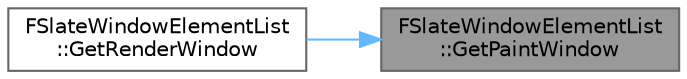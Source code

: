 digraph "FSlateWindowElementList::GetPaintWindow"
{
 // INTERACTIVE_SVG=YES
 // LATEX_PDF_SIZE
  bgcolor="transparent";
  edge [fontname=Helvetica,fontsize=10,labelfontname=Helvetica,labelfontsize=10];
  node [fontname=Helvetica,fontsize=10,shape=box,height=0.2,width=0.4];
  rankdir="RL";
  Node1 [id="Node000001",label="FSlateWindowElementList\l::GetPaintWindow",height=0.2,width=0.4,color="gray40", fillcolor="grey60", style="filled", fontcolor="black",tooltip=" "];
  Node1 -> Node2 [id="edge1_Node000001_Node000002",dir="back",color="steelblue1",style="solid",tooltip=" "];
  Node2 [id="Node000002",label="FSlateWindowElementList\l::GetRenderWindow",height=0.2,width=0.4,color="grey40", fillcolor="white", style="filled",URL="$d0/d2e/classFSlateWindowElementList.html#af4f9f91273b03a925f610d20664f5da9",tooltip=" "];
}
